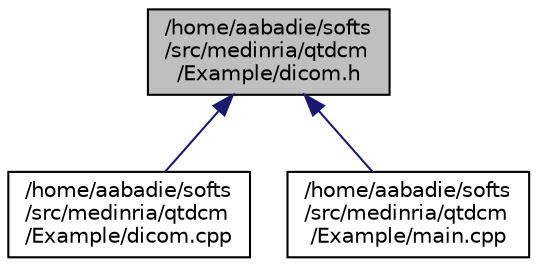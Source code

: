 digraph "/home/aabadie/softs/src/medinria/qtdcm/Example/dicom.h"
{
  edge [fontname="Helvetica",fontsize="10",labelfontname="Helvetica",labelfontsize="10"];
  node [fontname="Helvetica",fontsize="10",shape=record];
  Node1 [label="/home/aabadie/softs\l/src/medinria/qtdcm\l/Example/dicom.h",height=0.2,width=0.4,color="black", fillcolor="grey75", style="filled" fontcolor="black"];
  Node1 -> Node2 [dir="back",color="midnightblue",fontsize="10",style="solid",fontname="Helvetica"];
  Node2 [label="/home/aabadie/softs\l/src/medinria/qtdcm\l/Example/dicom.cpp",height=0.2,width=0.4,color="black", fillcolor="white", style="filled",URL="$dicom_8cpp.html",tooltip="Main class for the example."];
  Node1 -> Node3 [dir="back",color="midnightblue",fontsize="10",style="solid",fontname="Helvetica"];
  Node3 [label="/home/aabadie/softs\l/src/medinria/qtdcm\l/Example/main.cpp",height=0.2,width=0.4,color="black", fillcolor="white", style="filled",URL="$main_8cpp.html",tooltip="Main for the example application."];
}
